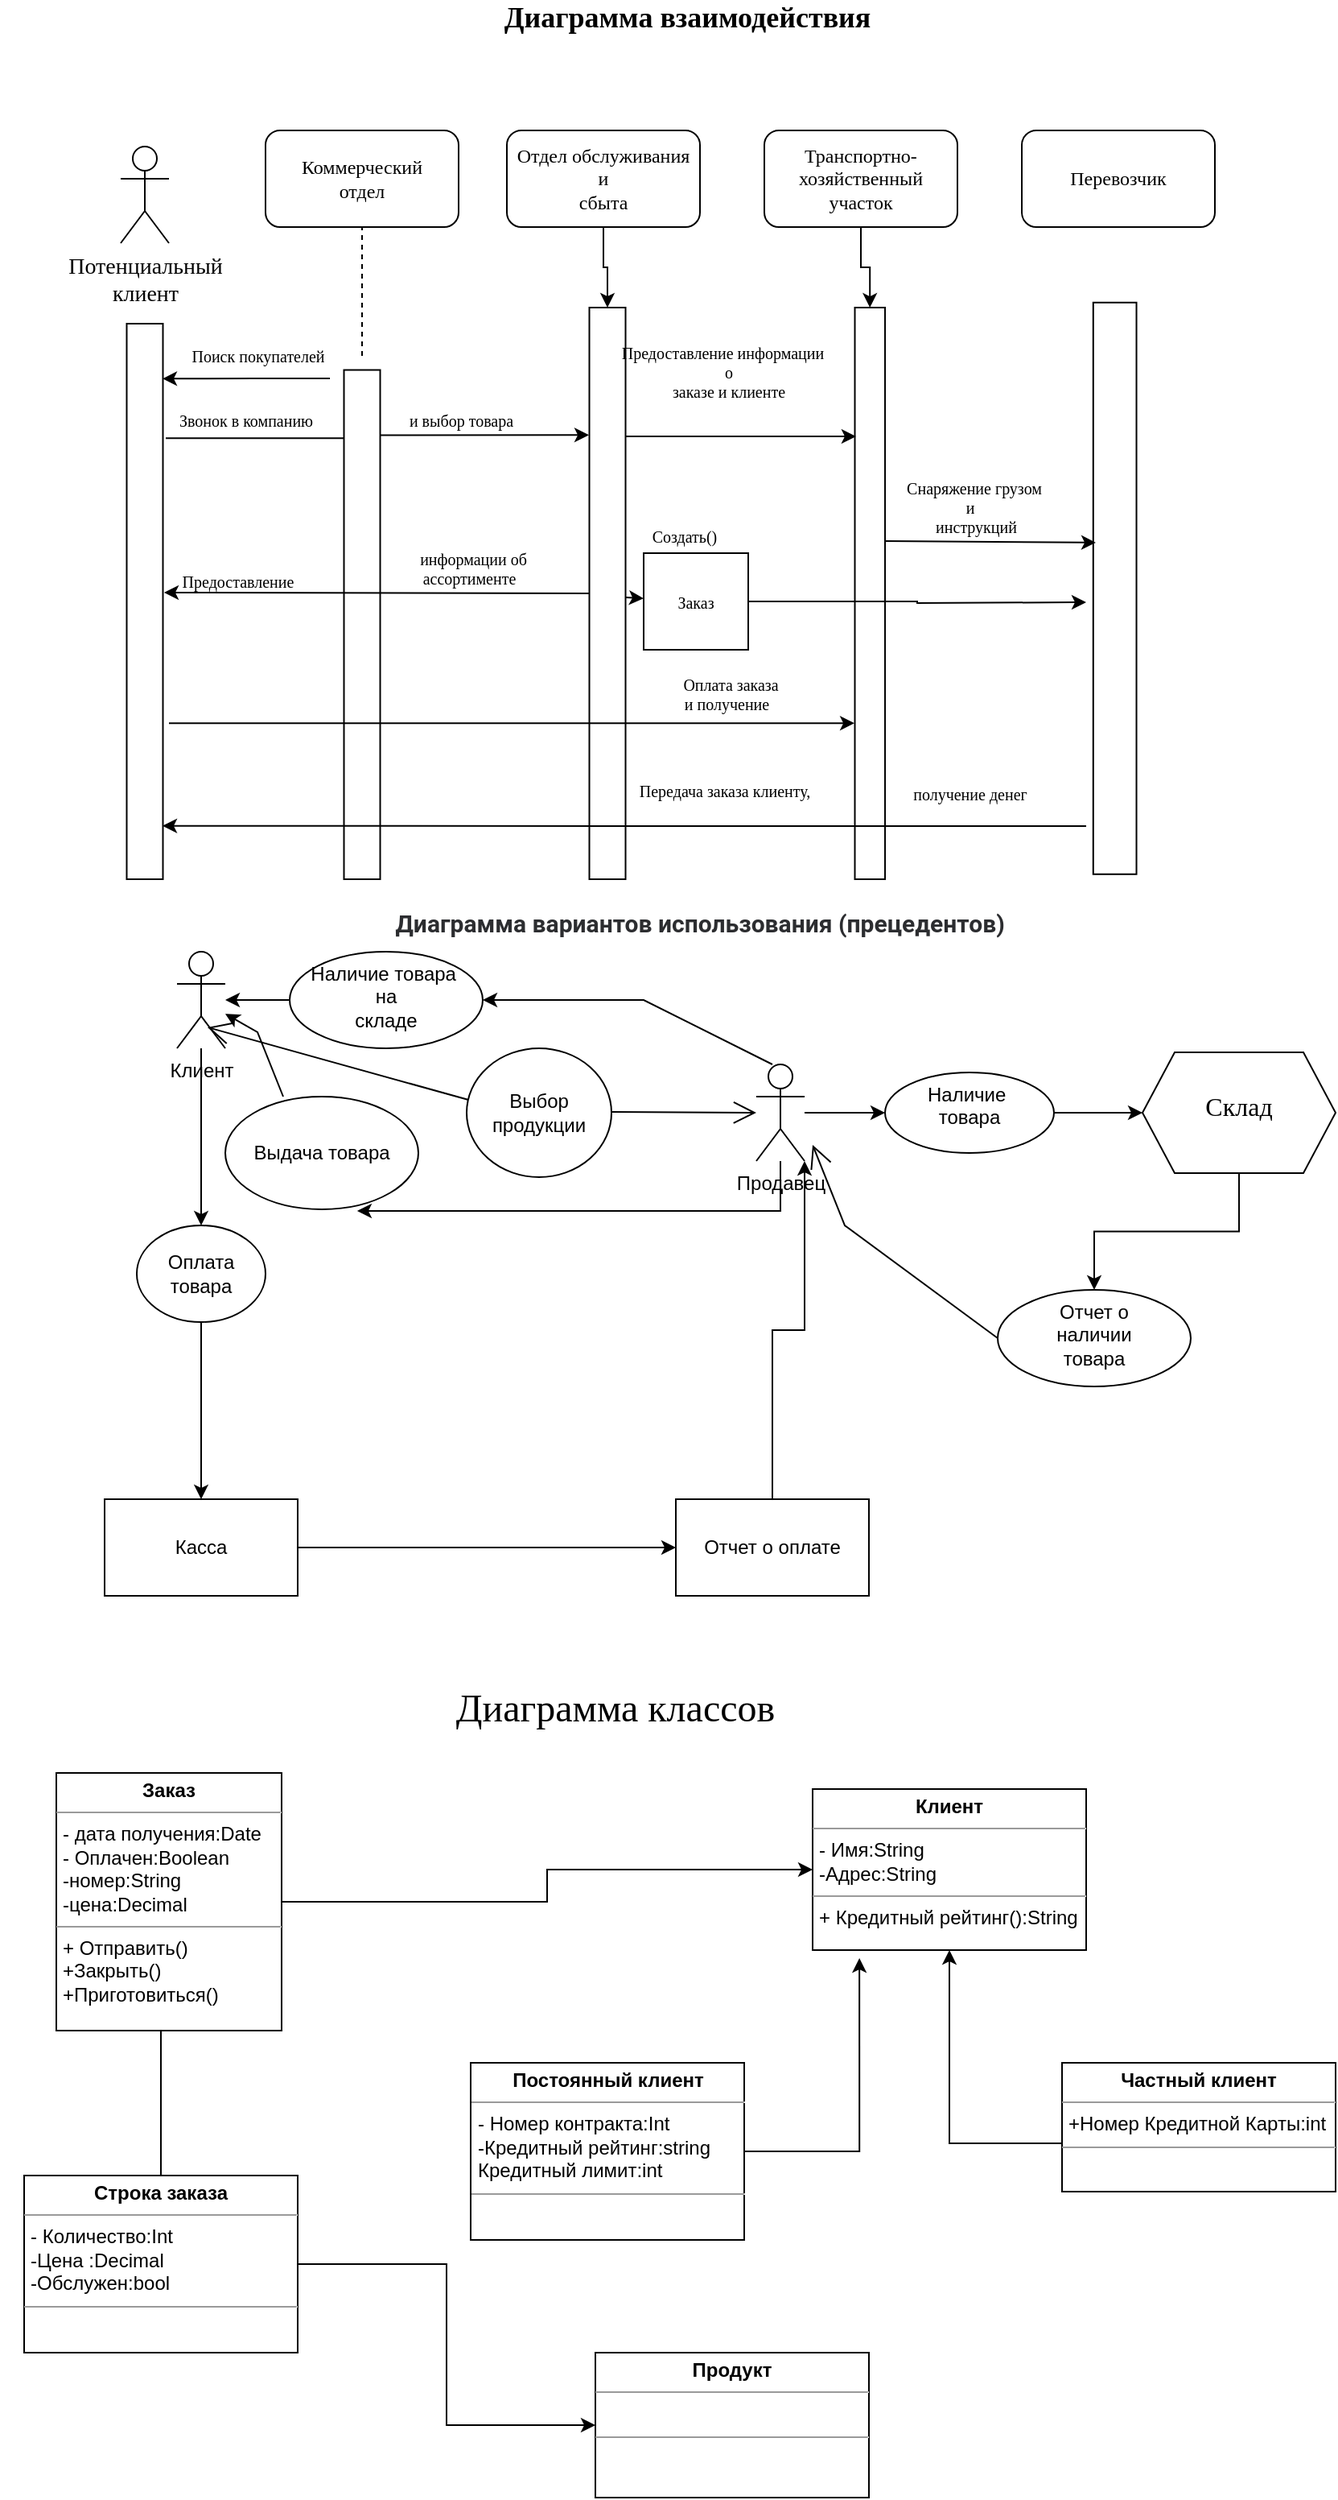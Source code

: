 <mxfile version="16.2.4" type="github">
  <diagram id="jHaqy8f9fSbicsdTcTN1" name="Diagramm">
    <mxGraphModel dx="2209" dy="764" grid="1" gridSize="10" guides="1" tooltips="1" connect="1" arrows="1" fold="1" page="1" pageScale="1" pageWidth="827" pageHeight="1169" math="0" shadow="0">
      <root>
        <mxCell id="kf9sjzUpPVL5YNyt-hcT-0" />
        <mxCell id="kf9sjzUpPVL5YNyt-hcT-1" parent="kf9sjzUpPVL5YNyt-hcT-0" />
        <mxCell id="xIHFGPNqID9P1mUKi1tC-0" value="Потенциальный&lt;br&gt;клиент" style="shape=umlActor;verticalLabelPosition=bottom;verticalAlign=top;html=1;fontFamily=Comic Sans MS;fontSize=14;" vertex="1" parent="kf9sjzUpPVL5YNyt-hcT-1">
          <mxGeometry x="50" y="100" width="30" height="60" as="geometry" />
        </mxCell>
        <mxCell id="xIHFGPNqID9P1mUKi1tC-1" value="&lt;font style=&quot;font-size: 18px&quot;&gt;&lt;b&gt;&amp;nbsp; &amp;nbsp; &amp;nbsp; &amp;nbsp; &amp;nbsp; &amp;nbsp; &amp;nbsp; &amp;nbsp; &amp;nbsp; &amp;nbsp; &amp;nbsp; &amp;nbsp;Диаграмма взаимодействия&lt;/b&gt;&lt;/font&gt;" style="text;html=1;align=center;verticalAlign=middle;resizable=0;points=[];autosize=1;strokeColor=none;fillColor=none;fontSize=14;fontFamily=Comic Sans MS;" vertex="1" parent="kf9sjzUpPVL5YNyt-hcT-1">
          <mxGeometry x="125" y="10" width="450" height="20" as="geometry" />
        </mxCell>
        <mxCell id="xIHFGPNqID9P1mUKi1tC-4" value="Коммерческий&lt;br&gt;отдел" style="rounded=1;whiteSpace=wrap;html=1;fontFamily=Comic Sans MS;fontSize=12;" vertex="1" parent="kf9sjzUpPVL5YNyt-hcT-1">
          <mxGeometry x="140" y="90" width="120" height="60" as="geometry" />
        </mxCell>
        <mxCell id="xIHFGPNqID9P1mUKi1tC-18" value="" style="edgeStyle=orthogonalEdgeStyle;rounded=0;orthogonalLoop=1;jettySize=auto;html=1;fontFamily=Comic Sans MS;fontSize=12;" edge="1" parent="kf9sjzUpPVL5YNyt-hcT-1" source="xIHFGPNqID9P1mUKi1tC-5" target="xIHFGPNqID9P1mUKi1tC-15">
          <mxGeometry relative="1" as="geometry" />
        </mxCell>
        <mxCell id="xIHFGPNqID9P1mUKi1tC-5" value="Отдел обслуживания&lt;br&gt;и&lt;br&gt;сбыта" style="rounded=1;whiteSpace=wrap;html=1;fontFamily=Comic Sans MS;fontSize=12;" vertex="1" parent="kf9sjzUpPVL5YNyt-hcT-1">
          <mxGeometry x="290" y="90" width="120" height="60" as="geometry" />
        </mxCell>
        <mxCell id="xIHFGPNqID9P1mUKi1tC-19" value="" style="edgeStyle=orthogonalEdgeStyle;rounded=0;orthogonalLoop=1;jettySize=auto;html=1;fontFamily=Comic Sans MS;fontSize=12;" edge="1" parent="kf9sjzUpPVL5YNyt-hcT-1" source="xIHFGPNqID9P1mUKi1tC-6" target="xIHFGPNqID9P1mUKi1tC-16">
          <mxGeometry relative="1" as="geometry" />
        </mxCell>
        <mxCell id="xIHFGPNqID9P1mUKi1tC-6" value="Транспортно-&lt;br&gt;хозяйственный&lt;br&gt;участок" style="rounded=1;whiteSpace=wrap;html=1;fontFamily=Comic Sans MS;fontSize=12;" vertex="1" parent="kf9sjzUpPVL5YNyt-hcT-1">
          <mxGeometry x="450" y="90" width="120" height="60" as="geometry" />
        </mxCell>
        <mxCell id="xIHFGPNqID9P1mUKi1tC-7" value="Перевозчик" style="rounded=1;whiteSpace=wrap;html=1;fontFamily=Comic Sans MS;fontSize=12;" vertex="1" parent="kf9sjzUpPVL5YNyt-hcT-1">
          <mxGeometry x="610" y="90" width="120" height="60" as="geometry" />
        </mxCell>
        <mxCell id="xIHFGPNqID9P1mUKi1tC-22" style="edgeStyle=orthogonalEdgeStyle;rounded=0;orthogonalLoop=1;jettySize=auto;html=1;entryX=0.223;entryY=1.011;entryDx=0;entryDy=0;entryPerimeter=0;fontFamily=Comic Sans MS;fontSize=10;exitX=0.206;exitY=-0.078;exitDx=0;exitDy=0;exitPerimeter=0;" edge="1" parent="kf9sjzUpPVL5YNyt-hcT-1" source="xIHFGPNqID9P1mUKi1tC-8" target="xIHFGPNqID9P1mUKi1tC-15">
          <mxGeometry relative="1" as="geometry">
            <Array as="points">
              <mxPoint x="209" y="281" />
              <mxPoint x="209" y="279" />
            </Array>
          </mxGeometry>
        </mxCell>
        <mxCell id="xIHFGPNqID9P1mUKi1tC-8" value="" style="rounded=0;whiteSpace=wrap;html=1;fontFamily=Comic Sans MS;fontSize=12;rotation=90;" vertex="1" parent="kf9sjzUpPVL5YNyt-hcT-1">
          <mxGeometry x="-107.5" y="371.25" width="345" height="22.5" as="geometry" />
        </mxCell>
        <mxCell id="xIHFGPNqID9P1mUKi1tC-13" value="" style="endArrow=none;dashed=1;html=1;rounded=0;fontFamily=Comic Sans MS;fontSize=12;" edge="1" parent="kf9sjzUpPVL5YNyt-hcT-1">
          <mxGeometry width="50" height="50" relative="1" as="geometry">
            <mxPoint x="200" y="230" as="sourcePoint" />
            <mxPoint x="200" y="150" as="targetPoint" />
          </mxGeometry>
        </mxCell>
        <mxCell id="xIHFGPNqID9P1mUKi1tC-20" style="edgeStyle=orthogonalEdgeStyle;rounded=0;orthogonalLoop=1;jettySize=auto;html=1;entryX=0.099;entryY=0.011;entryDx=0;entryDy=0;entryPerimeter=0;fontFamily=Comic Sans MS;fontSize=12;" edge="1" parent="kf9sjzUpPVL5YNyt-hcT-1" target="xIHFGPNqID9P1mUKi1tC-8">
          <mxGeometry relative="1" as="geometry">
            <mxPoint x="180" y="244" as="sourcePoint" />
            <Array as="points">
              <mxPoint x="133" y="244" />
            </Array>
          </mxGeometry>
        </mxCell>
        <mxCell id="xIHFGPNqID9P1mUKi1tC-14" value="" style="rounded=0;whiteSpace=wrap;html=1;fontFamily=Comic Sans MS;fontSize=12;rotation=90;" vertex="1" parent="kf9sjzUpPVL5YNyt-hcT-1">
          <mxGeometry x="41.88" y="385.63" width="316.25" height="22.5" as="geometry" />
        </mxCell>
        <mxCell id="xIHFGPNqID9P1mUKi1tC-25" style="edgeStyle=orthogonalEdgeStyle;rounded=0;orthogonalLoop=1;jettySize=auto;html=1;entryX=0.484;entryY=-0.033;entryDx=0;entryDy=0;entryPerimeter=0;fontFamily=Comic Sans MS;fontSize=10;" edge="1" parent="kf9sjzUpPVL5YNyt-hcT-1" source="xIHFGPNqID9P1mUKi1tC-15" target="xIHFGPNqID9P1mUKi1tC-8">
          <mxGeometry relative="1" as="geometry">
            <Array as="points">
              <mxPoint x="200" y="377" />
              <mxPoint x="200" y="377" />
            </Array>
          </mxGeometry>
        </mxCell>
        <mxCell id="xIHFGPNqID9P1mUKi1tC-15" value="" style="rounded=0;whiteSpace=wrap;html=1;fontFamily=Comic Sans MS;fontSize=12;rotation=90;" vertex="1" parent="kf9sjzUpPVL5YNyt-hcT-1">
          <mxGeometry x="175" y="366.25" width="355" height="22.5" as="geometry" />
        </mxCell>
        <mxCell id="xIHFGPNqID9P1mUKi1tC-16" value="" style="rounded=0;whiteSpace=wrap;html=1;fontFamily=Comic Sans MS;fontSize=12;rotation=90;" vertex="1" parent="kf9sjzUpPVL5YNyt-hcT-1">
          <mxGeometry x="338.13" y="368.13" width="355" height="18.75" as="geometry" />
        </mxCell>
        <mxCell id="xIHFGPNqID9P1mUKi1tC-17" value="" style="rounded=0;whiteSpace=wrap;html=1;fontFamily=Comic Sans MS;fontSize=12;rotation=90;" vertex="1" parent="kf9sjzUpPVL5YNyt-hcT-1">
          <mxGeometry x="490.32" y="360.95" width="355" height="26.87" as="geometry" />
        </mxCell>
        <mxCell id="xIHFGPNqID9P1mUKi1tC-21" value="&lt;font style=&quot;font-size: 10px&quot;&gt;Поиск покупателей&lt;/font&gt;" style="text;html=1;align=center;verticalAlign=middle;resizable=0;points=[];autosize=1;strokeColor=none;fillColor=none;fontSize=12;fontFamily=Comic Sans MS;" vertex="1" parent="kf9sjzUpPVL5YNyt-hcT-1">
          <mxGeometry x="80" y="220" width="110" height="20" as="geometry" />
        </mxCell>
        <mxCell id="xIHFGPNqID9P1mUKi1tC-23" value="&amp;nbsp; &amp;nbsp; &amp;nbsp; &amp;nbsp; &amp;nbsp; &amp;nbsp; &amp;nbsp; &amp;nbsp; &amp;nbsp; &amp;nbsp; &amp;nbsp; &amp;nbsp; &amp;nbsp; &amp;nbsp; &amp;nbsp; Звонок в компанию" style="text;html=1;align=center;verticalAlign=middle;resizable=0;points=[];autosize=1;strokeColor=none;fillColor=none;fontSize=10;fontFamily=Comic Sans MS;" vertex="1" parent="kf9sjzUpPVL5YNyt-hcT-1">
          <mxGeometry x="-10" y="260" width="200" height="20" as="geometry" />
        </mxCell>
        <mxCell id="xIHFGPNqID9P1mUKi1tC-24" value="&amp;nbsp; &amp;nbsp; &amp;nbsp; &amp;nbsp; &amp;nbsp; &amp;nbsp; &amp;nbsp; &amp;nbsp; &amp;nbsp; &amp;nbsp; &amp;nbsp; &amp;nbsp; &amp;nbsp; &amp;nbsp; &amp;nbsp; &amp;nbsp; &amp;nbsp;и выбор товара" style="text;html=1;align=center;verticalAlign=middle;resizable=0;points=[];autosize=1;strokeColor=none;fillColor=none;fontSize=10;fontFamily=Comic Sans MS;" vertex="1" parent="kf9sjzUpPVL5YNyt-hcT-1">
          <mxGeometry x="125" y="260" width="190" height="20" as="geometry" />
        </mxCell>
        <mxCell id="xIHFGPNqID9P1mUKi1tC-26" value="&amp;nbsp; &amp;nbsp; &amp;nbsp; &amp;nbsp; &amp;nbsp; &amp;nbsp; &amp;nbsp; &amp;nbsp; &amp;nbsp; &amp;nbsp; &amp;nbsp; &amp;nbsp; &amp;nbsp; &amp;nbsp;Предоставление&amp;nbsp;" style="text;html=1;align=center;verticalAlign=middle;resizable=0;points=[];autosize=1;strokeColor=none;fillColor=none;fontSize=10;fontFamily=Comic Sans MS;" vertex="1" parent="kf9sjzUpPVL5YNyt-hcT-1">
          <mxGeometry y="360" width="180" height="20" as="geometry" />
        </mxCell>
        <mxCell id="xIHFGPNqID9P1mUKi1tC-28" value="&lt;br&gt;&amp;nbsp; &amp;nbsp; &amp;nbsp;&amp;nbsp;&lt;br&gt;&amp;nbsp; &amp;nbsp; &amp;nbsp; &amp;nbsp;информации об&lt;br&gt;&amp;nbsp; &amp;nbsp; &amp;nbsp;ассортименте" style="text;html=1;align=center;verticalAlign=middle;resizable=0;points=[];autosize=1;strokeColor=none;fillColor=none;fontSize=10;fontFamily=Comic Sans MS;" vertex="1" parent="kf9sjzUpPVL5YNyt-hcT-1">
          <mxGeometry x="205" y="325" width="110" height="50" as="geometry" />
        </mxCell>
        <mxCell id="xIHFGPNqID9P1mUKi1tC-31" value="" style="endArrow=classic;html=1;rounded=0;fontFamily=Comic Sans MS;fontSize=10;entryX=0.727;entryY=1.011;entryDx=0;entryDy=0;entryPerimeter=0;" edge="1" parent="kf9sjzUpPVL5YNyt-hcT-1" target="xIHFGPNqID9P1mUKi1tC-16">
          <mxGeometry width="50" height="50" relative="1" as="geometry">
            <mxPoint x="80" y="458.13" as="sourcePoint" />
            <mxPoint x="130" y="408.13" as="targetPoint" />
          </mxGeometry>
        </mxCell>
        <mxCell id="xIHFGPNqID9P1mUKi1tC-32" value="&amp;nbsp; &amp;nbsp; &amp;nbsp; &amp;nbsp; &amp;nbsp; &amp;nbsp; &amp;nbsp; &amp;nbsp; &amp;nbsp; &amp;nbsp; &amp;nbsp; &amp;nbsp; &amp;nbsp; &amp;nbsp; &amp;nbsp; &amp;nbsp; &amp;nbsp; &amp;nbsp; &amp;nbsp; &amp;nbsp;Оплата заказа&lt;br&gt;&amp;nbsp; &amp;nbsp; &amp;nbsp; &amp;nbsp; &amp;nbsp; &amp;nbsp; &amp;nbsp; &amp;nbsp; &amp;nbsp; &amp;nbsp; &amp;nbsp; &amp;nbsp; &amp;nbsp; &amp;nbsp; &amp;nbsp; &amp;nbsp; &amp;nbsp; &amp;nbsp; &amp;nbsp;и получение" style="text;html=1;align=center;verticalAlign=middle;resizable=0;points=[];autosize=1;strokeColor=none;fillColor=none;fontSize=10;fontFamily=Comic Sans MS;" vertex="1" parent="kf9sjzUpPVL5YNyt-hcT-1">
          <mxGeometry x="280" y="425" width="200" height="30" as="geometry" />
        </mxCell>
        <mxCell id="xIHFGPNqID9P1mUKi1tC-34" value="" style="endArrow=classic;html=1;rounded=0;fontFamily=Comic Sans MS;fontSize=10;entryX=0.904;entryY=0.011;entryDx=0;entryDy=0;entryPerimeter=0;" edge="1" parent="kf9sjzUpPVL5YNyt-hcT-1" target="xIHFGPNqID9P1mUKi1tC-8">
          <mxGeometry width="50" height="50" relative="1" as="geometry">
            <mxPoint x="650" y="522" as="sourcePoint" />
            <mxPoint x="650" y="470" as="targetPoint" />
          </mxGeometry>
        </mxCell>
        <mxCell id="xIHFGPNqID9P1mUKi1tC-35" value="&amp;nbsp; &amp;nbsp; &amp;nbsp; &amp;nbsp; &amp;nbsp; &amp;nbsp; &amp;nbsp; &amp;nbsp; &amp;nbsp; &amp;nbsp; &amp;nbsp; &amp;nbsp; &amp;nbsp; &amp;nbsp; &amp;nbsp; &amp;nbsp; &amp;nbsp; &amp;nbsp; Передача заказа клиенту," style="text;html=1;align=center;verticalAlign=middle;resizable=0;points=[];autosize=1;strokeColor=none;fillColor=none;fontSize=10;fontFamily=Comic Sans MS;" vertex="1" parent="kf9sjzUpPVL5YNyt-hcT-1">
          <mxGeometry x="255" y="490" width="250" height="20" as="geometry" />
        </mxCell>
        <mxCell id="xIHFGPNqID9P1mUKi1tC-37" value="&amp;nbsp; &amp;nbsp; &amp;nbsp; &amp;nbsp; &amp;nbsp; &amp;nbsp; &amp;nbsp; &amp;nbsp; &amp;nbsp; &amp;nbsp; &amp;nbsp; &amp;nbsp; &amp;nbsp; &amp;nbsp; &amp;nbsp; &amp;nbsp;&lt;br&gt;&lt;br&gt;&amp;nbsp; &amp;nbsp; &amp;nbsp; &amp;nbsp; &amp;nbsp; &amp;nbsp; &amp;nbsp; &amp;nbsp; &amp;nbsp; &amp;nbsp; &amp;nbsp; &amp;nbsp; &amp;nbsp; &amp;nbsp; &amp;nbsp; получение денег" style="text;html=1;align=center;verticalAlign=middle;resizable=0;points=[];autosize=1;strokeColor=none;fillColor=none;fontSize=10;fontFamily=Comic Sans MS;" vertex="1" parent="kf9sjzUpPVL5YNyt-hcT-1">
          <mxGeometry x="445" y="470" width="190" height="40" as="geometry" />
        </mxCell>
        <mxCell id="xIHFGPNqID9P1mUKi1tC-40" value="&lt;br&gt;&amp;nbsp; &amp;nbsp; &amp;nbsp; &amp;nbsp; &amp;nbsp; &amp;nbsp; &amp;nbsp; &amp;nbsp; &amp;nbsp; &amp;nbsp; &amp;nbsp; &amp;nbsp; &amp;nbsp;&amp;nbsp;" style="text;html=1;align=center;verticalAlign=middle;resizable=0;points=[];autosize=1;strokeColor=none;fillColor=none;fontSize=10;fontFamily=Comic Sans MS;" vertex="1" parent="kf9sjzUpPVL5YNyt-hcT-1">
          <mxGeometry x="495" y="315" width="90" height="30" as="geometry" />
        </mxCell>
        <mxCell id="xIHFGPNqID9P1mUKi1tC-41" value="" style="endArrow=classic;html=1;rounded=0;fontFamily=Comic Sans MS;fontSize=10;entryX=0.42;entryY=0.94;entryDx=0;entryDy=0;entryPerimeter=0;" edge="1" parent="kf9sjzUpPVL5YNyt-hcT-1" target="xIHFGPNqID9P1mUKi1tC-17">
          <mxGeometry width="50" height="50" relative="1" as="geometry">
            <mxPoint x="525" y="345" as="sourcePoint" />
            <mxPoint x="575" y="295" as="targetPoint" />
          </mxGeometry>
        </mxCell>
        <mxCell id="xIHFGPNqID9P1mUKi1tC-42" value="&lt;br&gt;&lt;br&gt;&lt;br&gt;&amp;nbsp; &amp;nbsp; &amp;nbsp; &lt;br&gt;&amp;nbsp; &amp;nbsp; &amp;nbsp; &amp;nbsp; Снаряжение грузом&lt;br&gt;&amp;nbsp; &amp;nbsp; &amp;nbsp; и&lt;br&gt;&amp;nbsp; &amp;nbsp; &amp;nbsp; &amp;nbsp; &amp;nbsp;инструкций" style="text;html=1;align=center;verticalAlign=middle;resizable=0;points=[];autosize=1;strokeColor=none;fillColor=none;fontSize=10;fontFamily=Comic Sans MS;" vertex="1" parent="kf9sjzUpPVL5YNyt-hcT-1">
          <mxGeometry x="505" y="255" width="130" height="90" as="geometry" />
        </mxCell>
        <mxCell id="xIHFGPNqID9P1mUKi1tC-44" value="" style="endArrow=classic;html=1;rounded=0;fontFamily=Comic Sans MS;fontSize=10;entryX=0.015;entryY=0.278;entryDx=0;entryDy=0;entryPerimeter=0;" edge="1" parent="kf9sjzUpPVL5YNyt-hcT-1" target="xIHFGPNqID9P1mUKi1tC-42">
          <mxGeometry width="50" height="50" relative="1" as="geometry">
            <mxPoint x="364" y="280" as="sourcePoint" />
            <mxPoint x="414" y="230" as="targetPoint" />
          </mxGeometry>
        </mxCell>
        <mxCell id="xIHFGPNqID9P1mUKi1tC-45" value="&amp;nbsp; &amp;nbsp; &amp;nbsp; &amp;nbsp; &amp;nbsp; &amp;nbsp; &amp;nbsp; &amp;nbsp; &amp;nbsp; &amp;nbsp; &amp;nbsp; &amp;nbsp; &amp;nbsp; &amp;nbsp; &amp;nbsp; &amp;nbsp; &amp;nbsp; &amp;nbsp;Предоставление информации&lt;br&gt;&amp;nbsp; &amp;nbsp; &amp;nbsp; &amp;nbsp; &amp;nbsp; &amp;nbsp; &amp;nbsp; &amp;nbsp; &amp;nbsp; &amp;nbsp; &amp;nbsp; &amp;nbsp; &amp;nbsp; &amp;nbsp; &amp;nbsp; &amp;nbsp; &amp;nbsp; &amp;nbsp; &amp;nbsp; о&lt;br&gt;&amp;nbsp; &amp;nbsp; &amp;nbsp; &amp;nbsp; &amp;nbsp; &amp;nbsp; &amp;nbsp; &amp;nbsp; &amp;nbsp; &amp;nbsp; &amp;nbsp; &amp;nbsp; &amp;nbsp; &amp;nbsp; &amp;nbsp; &amp;nbsp; &amp;nbsp; &amp;nbsp; &amp;nbsp; заказе и клиенте" style="text;html=1;align=center;verticalAlign=middle;resizable=0;points=[];autosize=1;strokeColor=none;fillColor=none;fontSize=10;fontFamily=Comic Sans MS;" vertex="1" parent="kf9sjzUpPVL5YNyt-hcT-1">
          <mxGeometry x="245" y="220" width="270" height="40" as="geometry" />
        </mxCell>
        <mxCell id="xIHFGPNqID9P1mUKi1tC-46" value="" style="endArrow=classic;html=1;rounded=0;fontFamily=Comic Sans MS;fontSize=10;" edge="1" parent="kf9sjzUpPVL5YNyt-hcT-1" target="xIHFGPNqID9P1mUKi1tC-47">
          <mxGeometry width="50" height="50" relative="1" as="geometry">
            <mxPoint x="364" y="380" as="sourcePoint" />
            <mxPoint x="400" y="380" as="targetPoint" />
          </mxGeometry>
        </mxCell>
        <mxCell id="xIHFGPNqID9P1mUKi1tC-49" value="" style="edgeStyle=orthogonalEdgeStyle;rounded=0;orthogonalLoop=1;jettySize=auto;html=1;fontFamily=Comic Sans MS;fontSize=10;" edge="1" parent="kf9sjzUpPVL5YNyt-hcT-1" source="xIHFGPNqID9P1mUKi1tC-47">
          <mxGeometry relative="1" as="geometry">
            <mxPoint x="650" y="383" as="targetPoint" />
          </mxGeometry>
        </mxCell>
        <mxCell id="xIHFGPNqID9P1mUKi1tC-47" value="Заказ" style="rounded=0;whiteSpace=wrap;html=1;fontFamily=Comic Sans MS;fontSize=10;" vertex="1" parent="kf9sjzUpPVL5YNyt-hcT-1">
          <mxGeometry x="375" y="352.5" width="65" height="60" as="geometry" />
        </mxCell>
        <mxCell id="xIHFGPNqID9P1mUKi1tC-50" value="&amp;nbsp; &amp;nbsp; &amp;nbsp; &amp;nbsp; &amp;nbsp; &amp;nbsp; &amp;nbsp; &lt;br&gt;&amp;nbsp; &amp;nbsp; &amp;nbsp; &amp;nbsp; &lt;br&gt;&amp;nbsp; &amp;nbsp; &amp;nbsp; &amp;nbsp; &amp;nbsp; &amp;nbsp; &amp;nbsp; &amp;nbsp; Создать()" style="text;html=1;align=center;verticalAlign=middle;resizable=0;points=[];autosize=1;strokeColor=none;fillColor=none;fontSize=10;fontFamily=Comic Sans MS;" vertex="1" parent="kf9sjzUpPVL5YNyt-hcT-1">
          <mxGeometry x="325" y="310" width="110" height="40" as="geometry" />
        </mxCell>
        <mxCell id="VdGTEWWh9yA-w1CZP-0m-0" value="" style="edgeStyle=orthogonalEdgeStyle;rounded=0;orthogonalLoop=1;jettySize=auto;html=1;" edge="1" parent="kf9sjzUpPVL5YNyt-hcT-1" source="VdGTEWWh9yA-w1CZP-0m-1">
          <mxGeometry relative="1" as="geometry">
            <mxPoint x="100" y="770" as="targetPoint" />
            <Array as="points">
              <mxPoint x="100" y="760" />
            </Array>
          </mxGeometry>
        </mxCell>
        <mxCell id="VdGTEWWh9yA-w1CZP-0m-1" value="Клиент" style="shape=umlActor;verticalLabelPosition=bottom;verticalAlign=top;html=1;" vertex="1" parent="kf9sjzUpPVL5YNyt-hcT-1">
          <mxGeometry x="85" y="600" width="30" height="60" as="geometry" />
        </mxCell>
        <mxCell id="VdGTEWWh9yA-w1CZP-0m-2" value="" style="edgeStyle=orthogonalEdgeStyle;rounded=0;orthogonalLoop=1;jettySize=auto;html=1;" edge="1" parent="kf9sjzUpPVL5YNyt-hcT-1" source="VdGTEWWh9yA-w1CZP-0m-3">
          <mxGeometry relative="1" as="geometry">
            <mxPoint x="100" y="940" as="targetPoint" />
          </mxGeometry>
        </mxCell>
        <mxCell id="VdGTEWWh9yA-w1CZP-0m-3" value="Оплата товара" style="ellipse;whiteSpace=wrap;html=1;" vertex="1" parent="kf9sjzUpPVL5YNyt-hcT-1">
          <mxGeometry x="60" y="770" width="80" height="60" as="geometry" />
        </mxCell>
        <mxCell id="VdGTEWWh9yA-w1CZP-0m-4" value="" style="edgeStyle=orthogonalEdgeStyle;rounded=0;orthogonalLoop=1;jettySize=auto;html=1;" edge="1" parent="kf9sjzUpPVL5YNyt-hcT-1" source="VdGTEWWh9yA-w1CZP-0m-5" target="VdGTEWWh9yA-w1CZP-0m-18">
          <mxGeometry relative="1" as="geometry" />
        </mxCell>
        <mxCell id="VdGTEWWh9yA-w1CZP-0m-5" value="Касса" style="rounded=0;whiteSpace=wrap;html=1;" vertex="1" parent="kf9sjzUpPVL5YNyt-hcT-1">
          <mxGeometry x="40" y="940" width="120" height="60" as="geometry" />
        </mxCell>
        <mxCell id="VdGTEWWh9yA-w1CZP-0m-6" value="" style="endArrow=classic;html=1;rounded=0;exitX=0.3;exitY=0;exitDx=0;exitDy=0;exitPerimeter=0;" edge="1" parent="kf9sjzUpPVL5YNyt-hcT-1" source="VdGTEWWh9yA-w1CZP-0m-7" target="VdGTEWWh9yA-w1CZP-0m-1">
          <mxGeometry width="50" height="50" relative="1" as="geometry">
            <mxPoint x="195" y="680" as="sourcePoint" />
            <mxPoint x="210" y="600" as="targetPoint" />
            <Array as="points">
              <mxPoint x="135" y="650" />
            </Array>
          </mxGeometry>
        </mxCell>
        <mxCell id="VdGTEWWh9yA-w1CZP-0m-7" value="Выдача товара" style="ellipse;whiteSpace=wrap;html=1;" vertex="1" parent="kf9sjzUpPVL5YNyt-hcT-1">
          <mxGeometry x="115" y="690" width="120" height="70" as="geometry" />
        </mxCell>
        <mxCell id="VdGTEWWh9yA-w1CZP-0m-8" value="" style="edgeStyle=orthogonalEdgeStyle;rounded=0;orthogonalLoop=1;jettySize=auto;html=1;" edge="1" parent="kf9sjzUpPVL5YNyt-hcT-1" source="VdGTEWWh9yA-w1CZP-0m-9" target="VdGTEWWh9yA-w1CZP-0m-1">
          <mxGeometry relative="1" as="geometry" />
        </mxCell>
        <mxCell id="VdGTEWWh9yA-w1CZP-0m-9" value="Наличие товара&amp;nbsp;&lt;br&gt;на&lt;br&gt;складе" style="ellipse;whiteSpace=wrap;html=1;verticalAlign=top;" vertex="1" parent="kf9sjzUpPVL5YNyt-hcT-1">
          <mxGeometry x="155" y="600" width="120" height="60" as="geometry" />
        </mxCell>
        <mxCell id="VdGTEWWh9yA-w1CZP-0m-10" value="" style="endArrow=open;endFill=1;endSize=12;html=1;rounded=0;entryX=0.633;entryY=0.783;entryDx=0;entryDy=0;entryPerimeter=0;" edge="1" parent="kf9sjzUpPVL5YNyt-hcT-1" target="VdGTEWWh9yA-w1CZP-0m-1">
          <mxGeometry width="160" relative="1" as="geometry">
            <mxPoint x="295" y="700" as="sourcePoint" />
            <mxPoint x="335" y="670" as="targetPoint" />
          </mxGeometry>
        </mxCell>
        <mxCell id="VdGTEWWh9yA-w1CZP-0m-11" value="Выбор&lt;br&gt;продукции" style="ellipse;whiteSpace=wrap;html=1;" vertex="1" parent="kf9sjzUpPVL5YNyt-hcT-1">
          <mxGeometry x="265" y="660" width="90" height="80" as="geometry" />
        </mxCell>
        <mxCell id="VdGTEWWh9yA-w1CZP-0m-12" value="" style="endArrow=open;endFill=1;endSize=12;html=1;rounded=0;" edge="1" parent="kf9sjzUpPVL5YNyt-hcT-1">
          <mxGeometry width="160" relative="1" as="geometry">
            <mxPoint x="355" y="699.5" as="sourcePoint" />
            <mxPoint x="445" y="700" as="targetPoint" />
          </mxGeometry>
        </mxCell>
        <mxCell id="VdGTEWWh9yA-w1CZP-0m-13" value="" style="edgeStyle=orthogonalEdgeStyle;rounded=0;orthogonalLoop=1;jettySize=auto;html=1;entryX=0.683;entryY=1.014;entryDx=0;entryDy=0;entryPerimeter=0;" edge="1" parent="kf9sjzUpPVL5YNyt-hcT-1" source="VdGTEWWh9yA-w1CZP-0m-15" target="VdGTEWWh9yA-w1CZP-0m-7">
          <mxGeometry relative="1" as="geometry">
            <mxPoint x="460" y="820" as="targetPoint" />
            <Array as="points">
              <mxPoint x="460" y="761" />
            </Array>
          </mxGeometry>
        </mxCell>
        <mxCell id="VdGTEWWh9yA-w1CZP-0m-14" value="" style="edgeStyle=orthogonalEdgeStyle;rounded=0;orthogonalLoop=1;jettySize=auto;html=1;" edge="1" parent="kf9sjzUpPVL5YNyt-hcT-1" source="VdGTEWWh9yA-w1CZP-0m-15" target="VdGTEWWh9yA-w1CZP-0m-20">
          <mxGeometry relative="1" as="geometry" />
        </mxCell>
        <mxCell id="VdGTEWWh9yA-w1CZP-0m-15" value="Продавец" style="shape=umlActor;verticalLabelPosition=bottom;verticalAlign=top;html=1;" vertex="1" parent="kf9sjzUpPVL5YNyt-hcT-1">
          <mxGeometry x="445" y="670" width="30" height="60" as="geometry" />
        </mxCell>
        <mxCell id="VdGTEWWh9yA-w1CZP-0m-16" value="" style="endArrow=classic;html=1;rounded=0;" edge="1" parent="kf9sjzUpPVL5YNyt-hcT-1" target="VdGTEWWh9yA-w1CZP-0m-9">
          <mxGeometry width="50" height="50" relative="1" as="geometry">
            <mxPoint x="455" y="670" as="sourcePoint" />
            <mxPoint x="455" y="600" as="targetPoint" />
            <Array as="points">
              <mxPoint x="375" y="630" />
            </Array>
          </mxGeometry>
        </mxCell>
        <mxCell id="VdGTEWWh9yA-w1CZP-0m-17" value="" style="edgeStyle=orthogonalEdgeStyle;rounded=0;orthogonalLoop=1;jettySize=auto;html=1;" edge="1" parent="kf9sjzUpPVL5YNyt-hcT-1" source="VdGTEWWh9yA-w1CZP-0m-18" target="VdGTEWWh9yA-w1CZP-0m-15">
          <mxGeometry relative="1" as="geometry">
            <mxPoint x="455" y="860" as="targetPoint" />
            <Array as="points">
              <mxPoint x="455" y="835" />
              <mxPoint x="475" y="835" />
            </Array>
          </mxGeometry>
        </mxCell>
        <mxCell id="VdGTEWWh9yA-w1CZP-0m-18" value="Отчет о оплате" style="rounded=0;whiteSpace=wrap;html=1;" vertex="1" parent="kf9sjzUpPVL5YNyt-hcT-1">
          <mxGeometry x="395" y="940" width="120" height="60" as="geometry" />
        </mxCell>
        <mxCell id="VdGTEWWh9yA-w1CZP-0m-19" value="" style="edgeStyle=orthogonalEdgeStyle;rounded=0;orthogonalLoop=1;jettySize=auto;html=1;" edge="1" parent="kf9sjzUpPVL5YNyt-hcT-1" source="VdGTEWWh9yA-w1CZP-0m-20" target="VdGTEWWh9yA-w1CZP-0m-22">
          <mxGeometry relative="1" as="geometry" />
        </mxCell>
        <mxCell id="VdGTEWWh9yA-w1CZP-0m-20" value="&lt;div&gt;&lt;span&gt;Наличие&amp;nbsp;&lt;/span&gt;&lt;/div&gt;&lt;div&gt;&lt;span&gt;товара&lt;/span&gt;&lt;/div&gt;" style="ellipse;whiteSpace=wrap;html=1;verticalAlign=top;align=center;" vertex="1" parent="kf9sjzUpPVL5YNyt-hcT-1">
          <mxGeometry x="525" y="675" width="105" height="50" as="geometry" />
        </mxCell>
        <mxCell id="VdGTEWWh9yA-w1CZP-0m-21" value="" style="edgeStyle=orthogonalEdgeStyle;rounded=0;orthogonalLoop=1;jettySize=auto;html=1;fontFamily=Georgia;fontSize=14;" edge="1" parent="kf9sjzUpPVL5YNyt-hcT-1" source="VdGTEWWh9yA-w1CZP-0m-22" target="VdGTEWWh9yA-w1CZP-0m-23">
          <mxGeometry relative="1" as="geometry" />
        </mxCell>
        <mxCell id="VdGTEWWh9yA-w1CZP-0m-22" value="&lt;font face=&quot;Comic Sans MS&quot;&gt;&lt;font style=&quot;font-size: 14px&quot;&gt;&lt;br&gt;&lt;/font&gt;&lt;font size=&quot;3&quot;&gt;Склад&lt;/font&gt;&lt;/font&gt;" style="shape=hexagon;perimeter=hexagonPerimeter2;whiteSpace=wrap;html=1;fixedSize=1;verticalAlign=top;" vertex="1" parent="kf9sjzUpPVL5YNyt-hcT-1">
          <mxGeometry x="685" y="662.5" width="120" height="75" as="geometry" />
        </mxCell>
        <mxCell id="VdGTEWWh9yA-w1CZP-0m-23" value="Отчет о&lt;br&gt;наличии&lt;br&gt;товара" style="ellipse;whiteSpace=wrap;html=1;verticalAlign=top;" vertex="1" parent="kf9sjzUpPVL5YNyt-hcT-1">
          <mxGeometry x="595" y="810" width="120" height="60" as="geometry" />
        </mxCell>
        <mxCell id="VdGTEWWh9yA-w1CZP-0m-24" value="" style="endArrow=open;endFill=1;endSize=12;html=1;rounded=0;fontFamily=Comic Sans MS;fontSize=14;exitX=0;exitY=0.5;exitDx=0;exitDy=0;" edge="1" parent="kf9sjzUpPVL5YNyt-hcT-1" source="VdGTEWWh9yA-w1CZP-0m-23">
          <mxGeometry width="160" relative="1" as="geometry">
            <mxPoint x="510" y="810" as="sourcePoint" />
            <mxPoint x="480" y="720" as="targetPoint" />
            <Array as="points">
              <mxPoint x="500" y="770" />
            </Array>
          </mxGeometry>
        </mxCell>
        <mxCell id="VdGTEWWh9yA-w1CZP-0m-25" value="&lt;br&gt;" style="text;html=1;align=center;verticalAlign=middle;resizable=0;points=[];autosize=1;strokeColor=none;fillColor=none;fontSize=10;fontFamily=Comic Sans MS;" vertex="1" parent="kf9sjzUpPVL5YNyt-hcT-1">
          <mxGeometry x="250" y="1080" width="20" height="20" as="geometry" />
        </mxCell>
        <mxCell id="OAmN7OPpZBYQlEwuYxZU-0" value="&lt;font style=&quot;font-size: 24px&quot;&gt;&amp;nbsp; &amp;nbsp; &amp;nbsp; &amp;nbsp; &amp;nbsp; &amp;nbsp; &amp;nbsp; &amp;nbsp; &amp;nbsp; &amp;nbsp; &amp;nbsp; &amp;nbsp; &amp;nbsp; &amp;nbsp; &amp;nbsp;Диаграмма классов&lt;/font&gt;" style="text;html=1;align=center;verticalAlign=middle;resizable=0;points=[];autosize=1;strokeColor=none;fillColor=none;fontSize=10;fontFamily=Comic Sans MS;" vertex="1" parent="kf9sjzUpPVL5YNyt-hcT-1">
          <mxGeometry x="45" y="1060" width="450" height="20" as="geometry" />
        </mxCell>
        <mxCell id="OAmN7OPpZBYQlEwuYxZU-21" value="" style="edgeStyle=orthogonalEdgeStyle;rounded=0;orthogonalLoop=1;jettySize=auto;html=1;fontFamily=Comic Sans MS;fontSize=24;" edge="1" parent="kf9sjzUpPVL5YNyt-hcT-1" source="OAmN7OPpZBYQlEwuYxZU-18" target="OAmN7OPpZBYQlEwuYxZU-20">
          <mxGeometry relative="1" as="geometry" />
        </mxCell>
        <mxCell id="OAmN7OPpZBYQlEwuYxZU-18" value="&lt;p style=&quot;margin: 0px ; margin-top: 4px ; text-align: center&quot;&gt;&lt;b&gt;Заказ&lt;/b&gt;&lt;/p&gt;&lt;hr size=&quot;1&quot;&gt;&lt;p style=&quot;margin: 0px ; margin-left: 4px&quot;&gt;- дата получения:Date&lt;/p&gt;&lt;p style=&quot;margin: 0px ; margin-left: 4px&quot;&gt;- Оплачен:Boolean&lt;/p&gt;&lt;p style=&quot;margin: 0px ; margin-left: 4px&quot;&gt;-номер:String&lt;/p&gt;&lt;p style=&quot;margin: 0px ; margin-left: 4px&quot;&gt;-цена:Decimal&lt;/p&gt;&lt;hr size=&quot;1&quot;&gt;&lt;p style=&quot;margin: 0px ; margin-left: 4px&quot;&gt;+ Отправить()&lt;/p&gt;&lt;p style=&quot;margin: 0px ; margin-left: 4px&quot;&gt;+Закрыть()&lt;/p&gt;&lt;p style=&quot;margin: 0px ; margin-left: 4px&quot;&gt;+Приготовиться()&lt;/p&gt;" style="verticalAlign=top;align=left;overflow=fill;fontSize=12;fontFamily=Helvetica;html=1;" vertex="1" parent="kf9sjzUpPVL5YNyt-hcT-1">
          <mxGeometry x="10" y="1110" width="140" height="160" as="geometry" />
        </mxCell>
        <mxCell id="OAmN7OPpZBYQlEwuYxZU-20" value="&lt;p style=&quot;margin: 0px ; margin-top: 4px ; text-align: center&quot;&gt;&lt;b&gt;Клиент&lt;/b&gt;&lt;/p&gt;&lt;hr size=&quot;1&quot;&gt;&lt;p style=&quot;margin: 0px ; margin-left: 4px&quot;&gt;- Имя:String&lt;/p&gt;&lt;p style=&quot;margin: 0px ; margin-left: 4px&quot;&gt;-Адрес:String&lt;/p&gt;&lt;hr size=&quot;1&quot;&gt;&lt;p style=&quot;margin: 0px ; margin-left: 4px&quot;&gt;+ Кредитный рейтинг():String&lt;/p&gt;&lt;p style=&quot;margin: 0px ; margin-left: 4px&quot;&gt;&lt;br&gt;&lt;/p&gt;&lt;p style=&quot;margin: 0px ; margin-left: 4px&quot;&gt;&lt;br&gt;&lt;/p&gt;" style="verticalAlign=top;align=left;overflow=fill;fontSize=12;fontFamily=Helvetica;html=1;" vertex="1" parent="kf9sjzUpPVL5YNyt-hcT-1">
          <mxGeometry x="480" y="1120" width="170" height="100" as="geometry" />
        </mxCell>
        <mxCell id="OAmN7OPpZBYQlEwuYxZU-22" value="" style="endArrow=none;html=1;rounded=0;fontFamily=Comic Sans MS;fontSize=24;" edge="1" parent="kf9sjzUpPVL5YNyt-hcT-1">
          <mxGeometry width="50" height="50" relative="1" as="geometry">
            <mxPoint x="75" y="1360" as="sourcePoint" />
            <mxPoint x="75" y="1270" as="targetPoint" />
          </mxGeometry>
        </mxCell>
        <mxCell id="OAmN7OPpZBYQlEwuYxZU-28" value="" style="edgeStyle=orthogonalEdgeStyle;rounded=0;orthogonalLoop=1;jettySize=auto;html=1;fontFamily=Comic Sans MS;fontSize=24;" edge="1" parent="kf9sjzUpPVL5YNyt-hcT-1" source="OAmN7OPpZBYQlEwuYxZU-23" target="OAmN7OPpZBYQlEwuYxZU-26">
          <mxGeometry relative="1" as="geometry">
            <mxPoint x="250" y="1530" as="targetPoint" />
          </mxGeometry>
        </mxCell>
        <mxCell id="OAmN7OPpZBYQlEwuYxZU-23" value="&lt;p style=&quot;margin: 0px ; margin-top: 4px ; text-align: center&quot;&gt;&lt;b&gt;Строка заказа&lt;/b&gt;&lt;/p&gt;&lt;hr size=&quot;1&quot;&gt;&lt;p style=&quot;margin: 0px ; margin-left: 4px&quot;&gt;- Количество:Int&lt;/p&gt;&lt;p style=&quot;margin: 0px ; margin-left: 4px&quot;&gt;-Цена :Decimal&lt;/p&gt;&lt;p style=&quot;margin: 0px ; margin-left: 4px&quot;&gt;-Обслужен:bool&lt;/p&gt;&lt;hr size=&quot;1&quot;&gt;&lt;p style=&quot;margin: 0px ; margin-left: 4px&quot;&gt;&lt;br&gt;&lt;/p&gt;&lt;p style=&quot;margin: 0px ; margin-left: 4px&quot;&gt;&lt;br&gt;&lt;/p&gt;&lt;p style=&quot;margin: 0px ; margin-left: 4px&quot;&gt;&lt;br&gt;&lt;/p&gt;" style="verticalAlign=top;align=left;overflow=fill;fontSize=12;fontFamily=Helvetica;html=1;" vertex="1" parent="kf9sjzUpPVL5YNyt-hcT-1">
          <mxGeometry x="-10" y="1360" width="170" height="110" as="geometry" />
        </mxCell>
        <mxCell id="OAmN7OPpZBYQlEwuYxZU-26" value="&lt;p style=&quot;margin: 0px ; margin-top: 4px ; text-align: center&quot;&gt;&lt;b&gt;Продукт&lt;/b&gt;&lt;/p&gt;&lt;hr size=&quot;1&quot;&gt;&lt;p style=&quot;margin: 0px ; margin-left: 4px&quot;&gt;&lt;br&gt;&lt;/p&gt;&lt;hr size=&quot;1&quot;&gt;&lt;p style=&quot;margin: 0px ; margin-left: 4px&quot;&gt;&lt;br&gt;&lt;/p&gt;&lt;p style=&quot;margin: 0px ; margin-left: 4px&quot;&gt;&lt;br&gt;&lt;/p&gt;&lt;p style=&quot;margin: 0px ; margin-left: 4px&quot;&gt;&lt;br&gt;&lt;/p&gt;" style="verticalAlign=top;align=left;overflow=fill;fontSize=12;fontFamily=Helvetica;html=1;" vertex="1" parent="kf9sjzUpPVL5YNyt-hcT-1">
          <mxGeometry x="345" y="1470" width="170" height="90" as="geometry" />
        </mxCell>
        <mxCell id="OAmN7OPpZBYQlEwuYxZU-32" value="" style="edgeStyle=orthogonalEdgeStyle;rounded=0;orthogonalLoop=1;jettySize=auto;html=1;fontFamily=Comic Sans MS;fontSize=24;entryX=0.171;entryY=1.05;entryDx=0;entryDy=0;entryPerimeter=0;" edge="1" parent="kf9sjzUpPVL5YNyt-hcT-1" source="OAmN7OPpZBYQlEwuYxZU-29" target="OAmN7OPpZBYQlEwuYxZU-20">
          <mxGeometry relative="1" as="geometry">
            <mxPoint x="352.5" y="1190" as="targetPoint" />
          </mxGeometry>
        </mxCell>
        <mxCell id="OAmN7OPpZBYQlEwuYxZU-29" value="&lt;p style=&quot;margin: 0px ; margin-top: 4px ; text-align: center&quot;&gt;&lt;b&gt;Постоянный клиент&lt;/b&gt;&lt;/p&gt;&lt;hr size=&quot;1&quot;&gt;&lt;p style=&quot;margin: 0px ; margin-left: 4px&quot;&gt;- Номер контракта:Int&lt;/p&gt;&lt;p style=&quot;margin: 0px ; margin-left: 4px&quot;&gt;-Кредитный рейтинг:string&lt;/p&gt;&lt;p style=&quot;margin: 0px ; margin-left: 4px&quot;&gt;Кредитный лимит:int&lt;/p&gt;&lt;hr size=&quot;1&quot;&gt;&lt;p style=&quot;margin: 0px ; margin-left: 4px&quot;&gt;&lt;br&gt;&lt;/p&gt;&lt;p style=&quot;margin: 0px ; margin-left: 4px&quot;&gt;&lt;br&gt;&lt;/p&gt;&lt;p style=&quot;margin: 0px ; margin-left: 4px&quot;&gt;&lt;br&gt;&lt;/p&gt;" style="verticalAlign=top;align=left;overflow=fill;fontSize=12;fontFamily=Helvetica;html=1;" vertex="1" parent="kf9sjzUpPVL5YNyt-hcT-1">
          <mxGeometry x="267.5" y="1290" width="170" height="110" as="geometry" />
        </mxCell>
        <mxCell id="OAmN7OPpZBYQlEwuYxZU-34" value="" style="edgeStyle=orthogonalEdgeStyle;rounded=0;orthogonalLoop=1;jettySize=auto;html=1;fontFamily=Comic Sans MS;fontSize=24;entryX=0.5;entryY=1;entryDx=0;entryDy=0;" edge="1" parent="kf9sjzUpPVL5YNyt-hcT-1" source="OAmN7OPpZBYQlEwuYxZU-30" target="OAmN7OPpZBYQlEwuYxZU-20">
          <mxGeometry relative="1" as="geometry">
            <mxPoint x="555" y="1340" as="targetPoint" />
            <Array as="points">
              <mxPoint x="565" y="1340" />
            </Array>
          </mxGeometry>
        </mxCell>
        <mxCell id="OAmN7OPpZBYQlEwuYxZU-30" value="&lt;p style=&quot;margin: 0px ; margin-top: 4px ; text-align: center&quot;&gt;&lt;b&gt;Частный клиент&lt;/b&gt;&lt;/p&gt;&lt;hr size=&quot;1&quot;&gt;&lt;p style=&quot;margin: 0px ; margin-left: 4px&quot;&gt;+Номер Кредитной Карты:int&lt;/p&gt;&lt;hr size=&quot;1&quot;&gt;&lt;p style=&quot;margin: 0px ; margin-left: 4px&quot;&gt;&lt;br&gt;&lt;/p&gt;&lt;p style=&quot;margin: 0px ; margin-left: 4px&quot;&gt;&lt;br&gt;&lt;/p&gt;&lt;p style=&quot;margin: 0px ; margin-left: 4px&quot;&gt;&lt;br&gt;&lt;/p&gt;" style="verticalAlign=top;align=left;overflow=fill;fontSize=12;fontFamily=Helvetica;html=1;" vertex="1" parent="kf9sjzUpPVL5YNyt-hcT-1">
          <mxGeometry x="635" y="1290" width="170" height="80" as="geometry" />
        </mxCell>
        <mxCell id="NNn1nUZmae2dhmbFO2pH-0" value="&lt;span style=&quot;color: rgb(44 , 45 , 48) ; font-family: &amp;#34;roboto&amp;#34; , &amp;#34;san francisco&amp;#34; , &amp;#34;helvetica neue&amp;#34; , &amp;#34;helvetica&amp;#34; , &amp;#34;arial&amp;#34; ; font-size: 15px ; text-align: left ; background-color: rgb(255 , 255 , 255)&quot;&gt;&lt;b&gt;&amp;nbsp; &amp;nbsp; &amp;nbsp; &amp;nbsp; &amp;nbsp; &amp;nbsp; &amp;nbsp; &amp;nbsp; &amp;nbsp; &amp;nbsp; &amp;nbsp; &amp;nbsp; &amp;nbsp; &amp;nbsp; &amp;nbsp; &amp;nbsp; &amp;nbsp; &amp;nbsp; &amp;nbsp; &amp;nbsp; &amp;nbsp; &amp;nbsp; &amp;nbsp; &amp;nbsp; &amp;nbsp; &amp;nbsp; &amp;nbsp; &amp;nbsp; &amp;nbsp; &amp;nbsp; &amp;nbsp; &amp;nbsp; Диаграмма вариантов использования (прецедентов)&lt;/b&gt;&lt;/span&gt;" style="text;html=1;align=center;verticalAlign=middle;resizable=0;points=[];autosize=1;strokeColor=none;fillColor=none;fontSize=24;fontFamily=Comic Sans MS;" vertex="1" parent="kf9sjzUpPVL5YNyt-hcT-1">
          <mxGeometry x="-25" y="560" width="630" height="40" as="geometry" />
        </mxCell>
      </root>
    </mxGraphModel>
  </diagram>
</mxfile>
